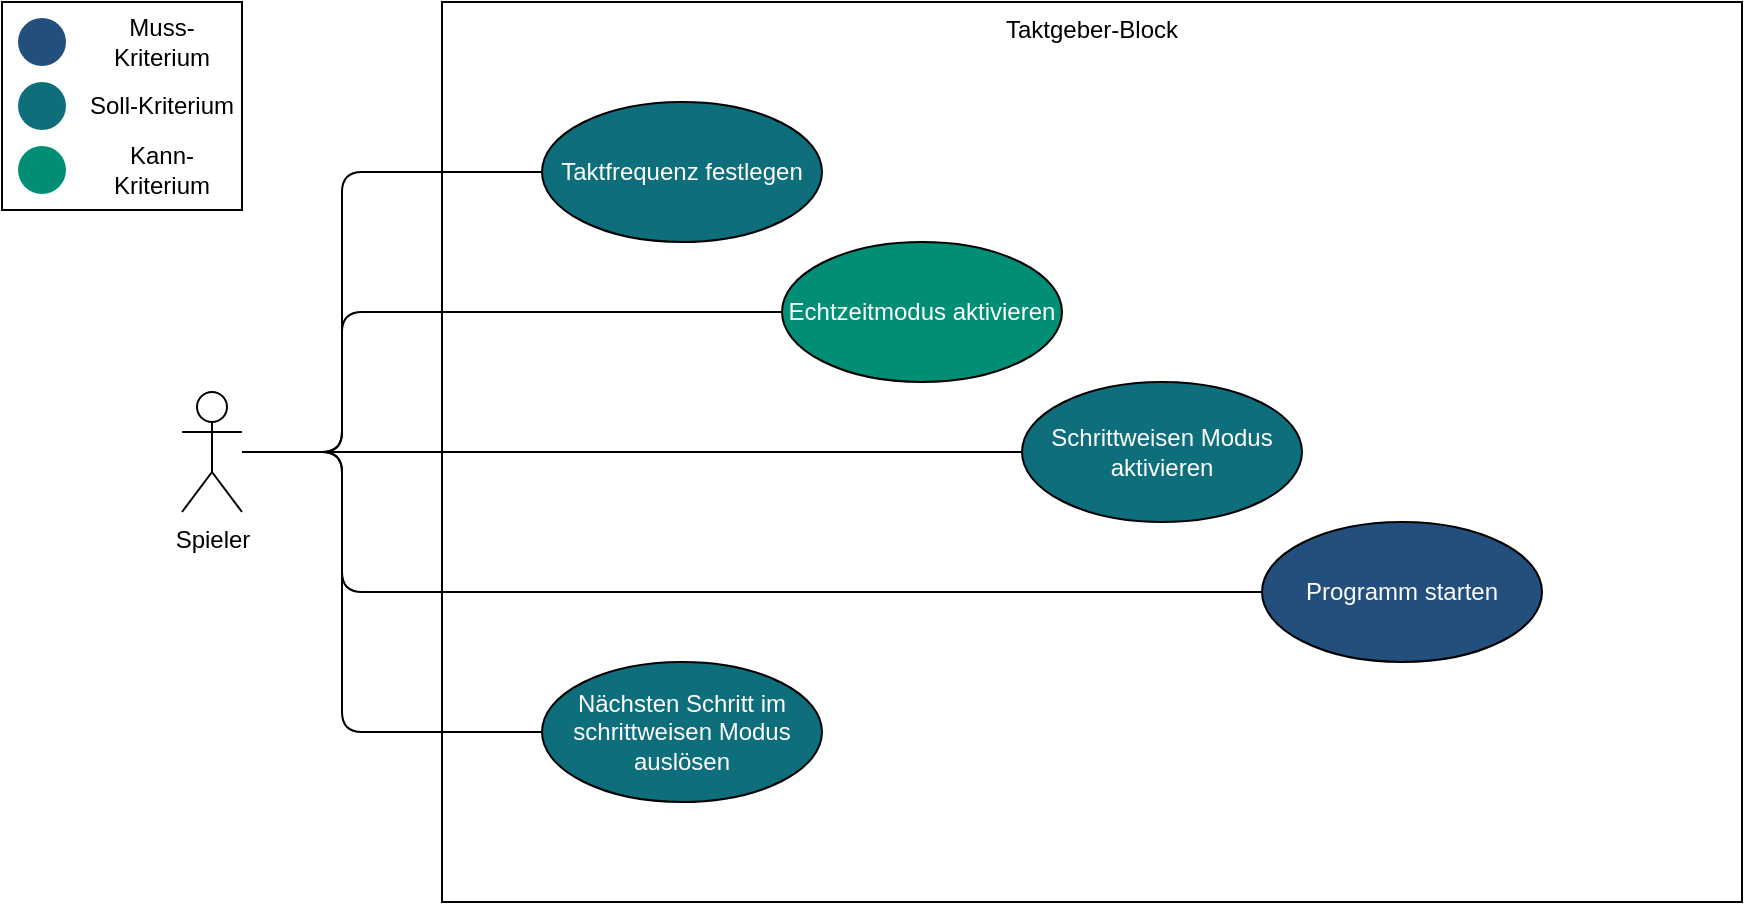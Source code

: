 <mxfile version="22.1.4" type="github">
  <diagram name="Seite-1" id="OXkxgQvWDy9cVKW653cp">
    <mxGraphModel dx="1279" dy="531" grid="1" gridSize="10" guides="1" tooltips="1" connect="1" arrows="1" fold="1" page="1" pageScale="1" pageWidth="827" pageHeight="1169" math="0" shadow="0">
      <root>
        <mxCell id="0" />
        <mxCell id="1" parent="0" />
        <mxCell id="gxa01ytoDyefAKeziYTw-1" value="Taktgeber-Block" style="whiteSpace=wrap;html=1;fillColor=#FFFFFF;verticalAlign=top;" parent="1" vertex="1">
          <mxGeometry x="130" width="650" height="450" as="geometry" />
        </mxCell>
        <mxCell id="UcnZlE-DtnoddFtxd9G8-1" style="edgeStyle=orthogonalEdgeStyle;shape=connector;rounded=1;orthogonalLoop=1;jettySize=auto;html=1;labelBackgroundColor=default;strokeColor=default;align=center;verticalAlign=middle;fontFamily=Helvetica;fontSize=11;fontColor=default;endArrow=none;endFill=0;" parent="1" source="gxa01ytoDyefAKeziYTw-10" target="gxa01ytoDyefAKeziYTw-11" edge="1">
          <mxGeometry relative="1" as="geometry">
            <Array as="points">
              <mxPoint x="80" y="225" />
              <mxPoint x="80" y="85" />
            </Array>
          </mxGeometry>
        </mxCell>
        <mxCell id="UcnZlE-DtnoddFtxd9G8-2" style="edgeStyle=orthogonalEdgeStyle;shape=connector;rounded=1;orthogonalLoop=1;jettySize=auto;html=1;labelBackgroundColor=default;strokeColor=default;align=center;verticalAlign=middle;fontFamily=Helvetica;fontSize=11;fontColor=default;endArrow=none;endFill=0;" parent="1" source="gxa01ytoDyefAKeziYTw-10" target="gxa01ytoDyefAKeziYTw-14" edge="1">
          <mxGeometry relative="1" as="geometry">
            <Array as="points">
              <mxPoint x="80" y="225" />
              <mxPoint x="80" y="155" />
            </Array>
          </mxGeometry>
        </mxCell>
        <mxCell id="UcnZlE-DtnoddFtxd9G8-3" style="edgeStyle=orthogonalEdgeStyle;shape=connector;rounded=1;orthogonalLoop=1;jettySize=auto;html=1;labelBackgroundColor=default;strokeColor=default;align=center;verticalAlign=middle;fontFamily=Helvetica;fontSize=11;fontColor=default;endArrow=none;endFill=0;" parent="1" source="gxa01ytoDyefAKeziYTw-10" target="gxa01ytoDyefAKeziYTw-12" edge="1">
          <mxGeometry relative="1" as="geometry" />
        </mxCell>
        <mxCell id="UcnZlE-DtnoddFtxd9G8-4" style="edgeStyle=orthogonalEdgeStyle;shape=connector;rounded=1;orthogonalLoop=1;jettySize=auto;html=1;labelBackgroundColor=default;strokeColor=default;align=center;verticalAlign=middle;fontFamily=Helvetica;fontSize=11;fontColor=default;endArrow=none;endFill=0;" parent="1" source="gxa01ytoDyefAKeziYTw-10" target="gxa01ytoDyefAKeziYTw-18" edge="1">
          <mxGeometry relative="1" as="geometry">
            <Array as="points">
              <mxPoint x="80" y="225" />
              <mxPoint x="80" y="295" />
            </Array>
          </mxGeometry>
        </mxCell>
        <mxCell id="UcnZlE-DtnoddFtxd9G8-5" style="edgeStyle=orthogonalEdgeStyle;shape=connector;rounded=1;orthogonalLoop=1;jettySize=auto;html=1;labelBackgroundColor=default;strokeColor=default;align=center;verticalAlign=middle;fontFamily=Helvetica;fontSize=11;fontColor=default;endArrow=none;endFill=0;" parent="1" source="gxa01ytoDyefAKeziYTw-10" target="gxa01ytoDyefAKeziYTw-13" edge="1">
          <mxGeometry relative="1" as="geometry">
            <Array as="points">
              <mxPoint x="80" y="225" />
              <mxPoint x="80" y="365" />
            </Array>
          </mxGeometry>
        </mxCell>
        <mxCell id="gxa01ytoDyefAKeziYTw-10" value="Spieler" style="shape=umlActor;verticalLabelPosition=bottom;labelBackgroundColor=#ffffff;verticalAlign=top;html=1;fillColor=none;" parent="1" vertex="1">
          <mxGeometry y="195" width="30" height="60" as="geometry" />
        </mxCell>
        <mxCell id="gxa01ytoDyefAKeziYTw-11" value="Taktfrequenz festlegen" style="ellipse;whiteSpace=wrap;html=1;fillColor=#0e6e7c;fontColor=#FFFFFF;" parent="1" vertex="1">
          <mxGeometry x="180" y="50" width="140" height="70" as="geometry" />
        </mxCell>
        <mxCell id="gxa01ytoDyefAKeziYTw-12" value="Schrittweisen Modus aktivieren" style="ellipse;whiteSpace=wrap;html=1;fillColor=#0e6e7c;fontColor=#FFFFFF;" parent="1" vertex="1">
          <mxGeometry x="420" y="190" width="140" height="70" as="geometry" />
        </mxCell>
        <mxCell id="gxa01ytoDyefAKeziYTw-13" value="Nächsten Schritt im schrittweisen Modus auslösen" style="ellipse;whiteSpace=wrap;html=1;fillColor=#0e6e7c;fontColor=#FFFFFF;" parent="1" vertex="1">
          <mxGeometry x="180" y="330" width="140" height="70" as="geometry" />
        </mxCell>
        <mxCell id="gxa01ytoDyefAKeziYTw-14" value="Echtzeitmodus aktivieren" style="ellipse;whiteSpace=wrap;html=1;fillColor=#008e74;fontColor=#FFFFFF;" parent="1" vertex="1">
          <mxGeometry x="300" y="120" width="140" height="70" as="geometry" />
        </mxCell>
        <mxCell id="gxa01ytoDyefAKeziYTw-18" value="Programm starten" style="ellipse;whiteSpace=wrap;html=1;fillColor=#234f7c;fontColor=#FFFFFF;" parent="1" vertex="1">
          <mxGeometry x="540" y="260" width="140" height="70" as="geometry" />
        </mxCell>
        <mxCell id="CpVjR9JPPt4fzG-wKG0z-1" value="" style="group;aspect=fixed;" vertex="1" connectable="0" parent="1">
          <mxGeometry x="-90" width="120" height="104" as="geometry" />
        </mxCell>
        <mxCell id="CpVjR9JPPt4fzG-wKG0z-2" value="" style="ellipse;whiteSpace=wrap;html=1;strokeColor=none;fillColor=#234F7C;" vertex="1" parent="CpVjR9JPPt4fzG-wKG0z-1">
          <mxGeometry x="8" y="8" width="24" height="24" as="geometry" />
        </mxCell>
        <mxCell id="CpVjR9JPPt4fzG-wKG0z-3" value="" style="ellipse;whiteSpace=wrap;html=1;strokeColor=none;fillColor=#0E6E7C;" vertex="1" parent="CpVjR9JPPt4fzG-wKG0z-1">
          <mxGeometry x="8" y="40.0" width="24" height="24" as="geometry" />
        </mxCell>
        <mxCell id="CpVjR9JPPt4fzG-wKG0z-4" value="" style="ellipse;whiteSpace=wrap;html=1;strokeColor=none;fillColor=#008E74;" vertex="1" parent="CpVjR9JPPt4fzG-wKG0z-1">
          <mxGeometry x="8" y="72.0" width="24" height="24" as="geometry" />
        </mxCell>
        <mxCell id="CpVjR9JPPt4fzG-wKG0z-5" value="Muss-Kriterium" style="text;html=1;strokeColor=none;fillColor=none;align=center;verticalAlign=middle;whiteSpace=wrap;rounded=0;" vertex="1" parent="CpVjR9JPPt4fzG-wKG0z-1">
          <mxGeometry x="40" y="8" width="80" height="24" as="geometry" />
        </mxCell>
        <mxCell id="CpVjR9JPPt4fzG-wKG0z-6" value="Soll-Kriterium" style="text;html=1;strokeColor=none;fillColor=none;align=center;verticalAlign=middle;whiteSpace=wrap;rounded=0;" vertex="1" parent="CpVjR9JPPt4fzG-wKG0z-1">
          <mxGeometry x="40" y="40.0" width="80" height="24" as="geometry" />
        </mxCell>
        <mxCell id="CpVjR9JPPt4fzG-wKG0z-7" value="Kann-Kriterium" style="text;html=1;strokeColor=none;fillColor=none;align=center;verticalAlign=middle;whiteSpace=wrap;rounded=0;" vertex="1" parent="CpVjR9JPPt4fzG-wKG0z-1">
          <mxGeometry x="40" y="72.0" width="80" height="24" as="geometry" />
        </mxCell>
        <mxCell id="CpVjR9JPPt4fzG-wKG0z-8" value="" style="rounded=0;whiteSpace=wrap;html=1;fillColor=none;aspect=fixed;" vertex="1" parent="CpVjR9JPPt4fzG-wKG0z-1">
          <mxGeometry width="119.995" height="103.996" as="geometry" />
        </mxCell>
      </root>
    </mxGraphModel>
  </diagram>
</mxfile>
